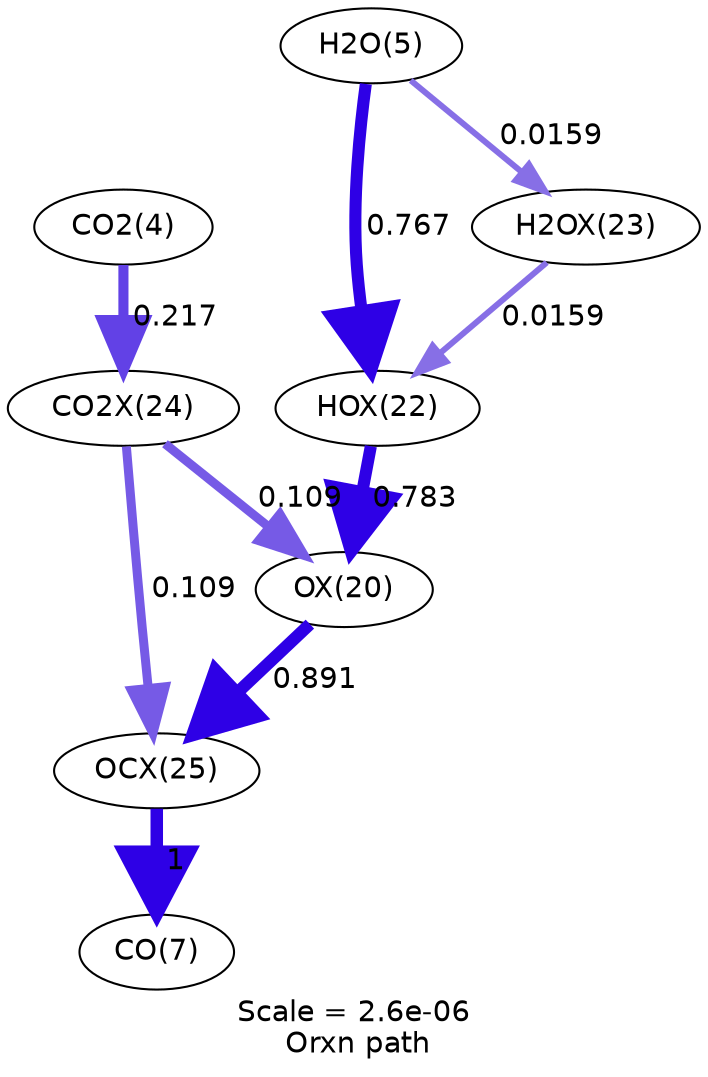 digraph reaction_paths {
center=1;
s31 -> s29[fontname="Helvetica", penwidth=5.82, arrowsize=2.91, color="0.7, 1.28, 0.9"
, label=" 0.783"];
s29 -> s34[fontname="Helvetica", penwidth=5.91, arrowsize=2.96, color="0.7, 1.39, 0.9"
, label=" 0.891"];
s33 -> s29[fontname="Helvetica", penwidth=4.32, arrowsize=2.16, color="0.7, 0.609, 0.9"
, label=" 0.109"];
s6 -> s31[fontname="Helvetica", penwidth=5.8, arrowsize=2.9, color="0.7, 1.27, 0.9"
, label=" 0.767"];
s32 -> s31[fontname="Helvetica", penwidth=2.87, arrowsize=1.44, color="0.7, 0.516, 0.9"
, label=" 0.0159"];
s6 -> s32[fontname="Helvetica", penwidth=2.87, arrowsize=1.44, color="0.7, 0.516, 0.9"
, label=" 0.0159"];
s34 -> s8[fontname="Helvetica", penwidth=6, arrowsize=3, color="0.7, 1.5, 0.9"
, label=" 1"];
s33 -> s34[fontname="Helvetica", penwidth=4.32, arrowsize=2.16, color="0.7, 0.609, 0.9"
, label=" 0.109"];
s5 -> s33[fontname="Helvetica", penwidth=4.85, arrowsize=2.42, color="0.7, 0.717, 0.9"
, label=" 0.217"];
s5 [ fontname="Helvetica", label="CO2(4)"];
s6 [ fontname="Helvetica", label="H2O(5)"];
s8 [ fontname="Helvetica", label="CO(7)"];
s29 [ fontname="Helvetica", label="OX(20)"];
s31 [ fontname="Helvetica", label="HOX(22)"];
s32 [ fontname="Helvetica", label="H2OX(23)"];
s33 [ fontname="Helvetica", label="CO2X(24)"];
s34 [ fontname="Helvetica", label="OCX(25)"];
 label = "Scale = 2.6e-06\l Orxn path";
 fontname = "Helvetica";
}
